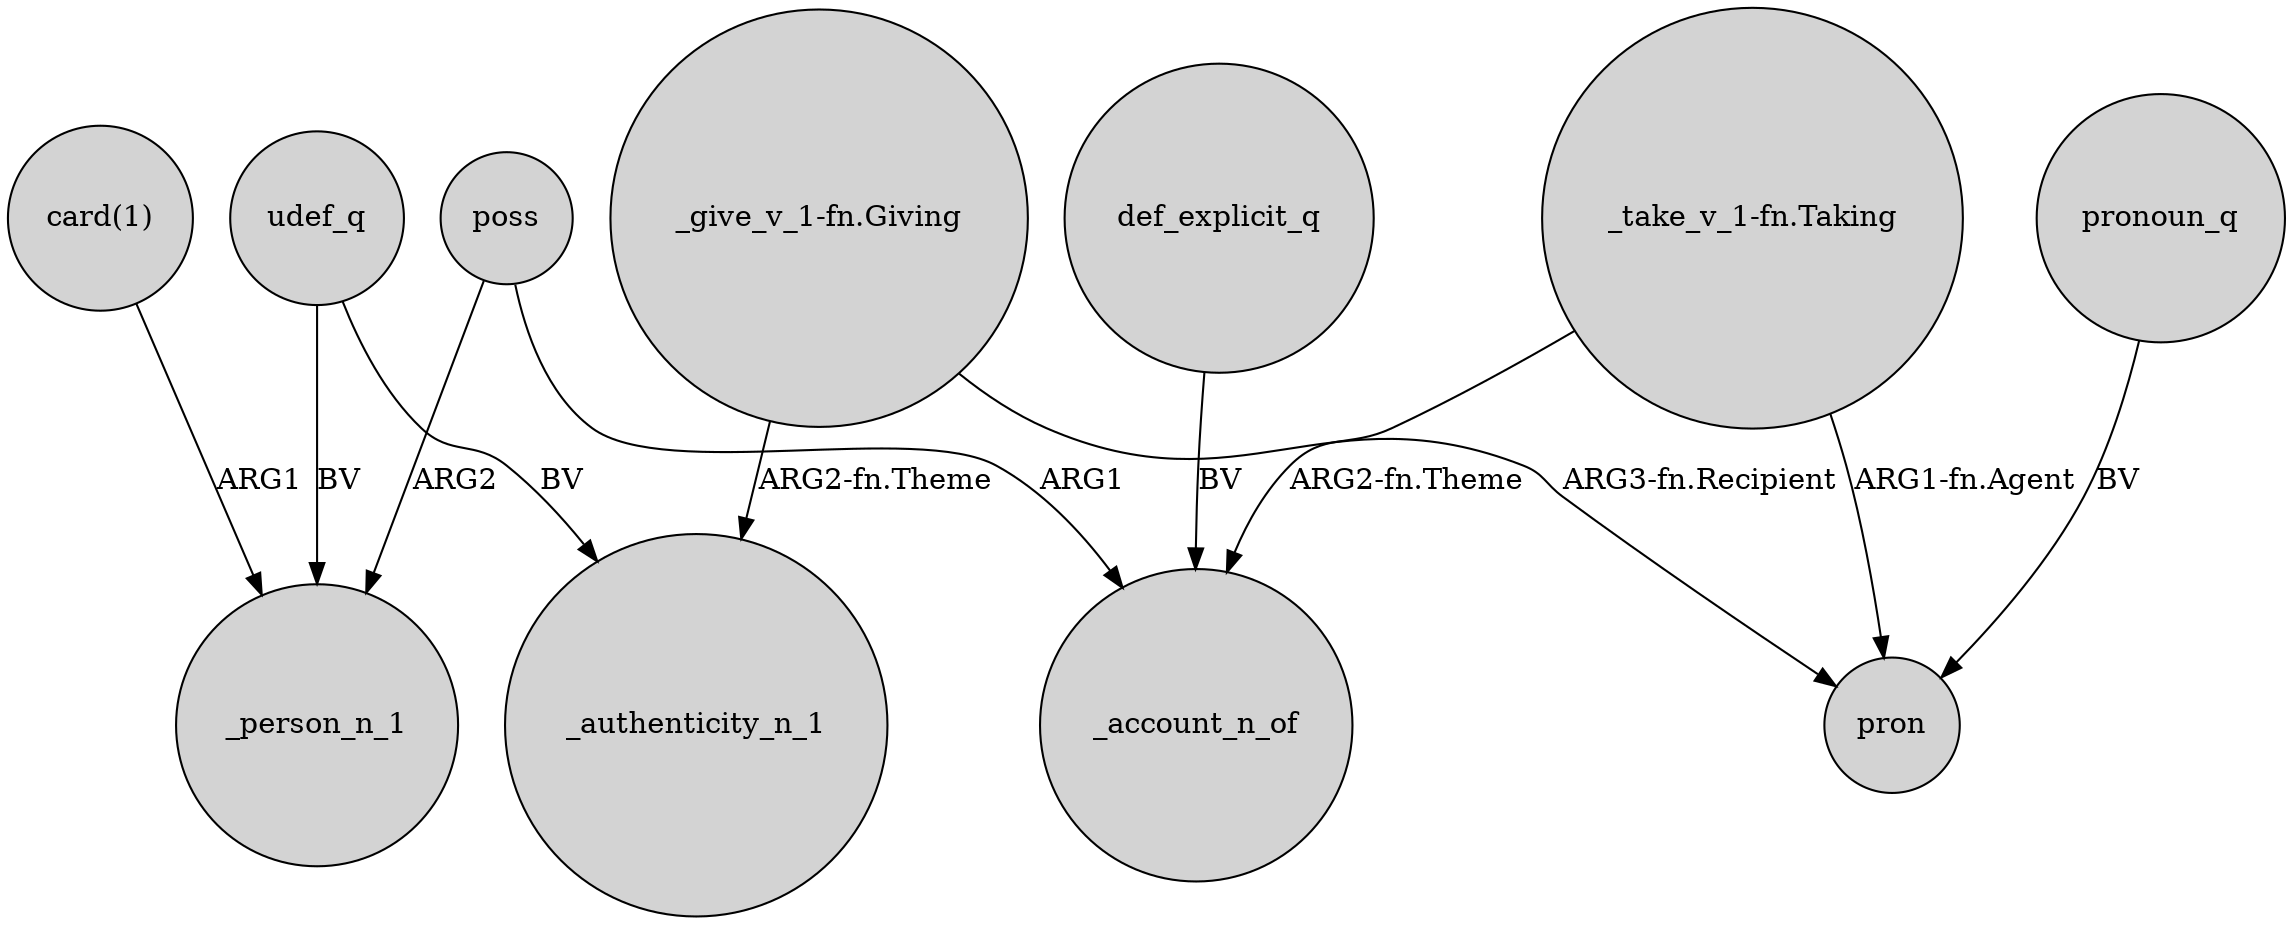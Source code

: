 digraph {
	node [shape=circle style=filled]
	poss -> _person_n_1 [label=ARG2]
	udef_q -> _person_n_1 [label=BV]
	poss -> _account_n_of [label=ARG1]
	def_explicit_q -> _account_n_of [label=BV]
	"_give_v_1-fn.Giving" -> _authenticity_n_1 [label="ARG2-fn.Theme"]
	"_take_v_1-fn.Taking" -> pron [label="ARG1-fn.Agent"]
	udef_q -> _authenticity_n_1 [label=BV]
	"_take_v_1-fn.Taking" -> _account_n_of [label="ARG2-fn.Theme"]
	"_give_v_1-fn.Giving" -> pron [label="ARG3-fn.Recipient"]
	"card(1)" -> _person_n_1 [label=ARG1]
	pronoun_q -> pron [label=BV]
}
